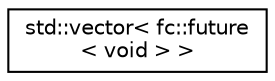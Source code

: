 digraph "Graphical Class Hierarchy"
{
  edge [fontname="Helvetica",fontsize="10",labelfontname="Helvetica",labelfontsize="10"];
  node [fontname="Helvetica",fontsize="10",shape=record];
  rankdir="LR";
  Node0 [label="std::vector\< fc::future\l\< void \> \>",height=0.2,width=0.4,color="black", fillcolor="white", style="filled",URL="$classstd_1_1vector.html"];
}
